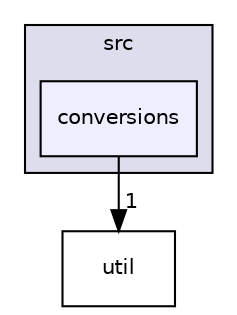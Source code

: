 digraph "src/conversions" {
  compound=true
  node [ fontsize="10", fontname="Helvetica"];
  edge [ labelfontsize="10", labelfontname="Helvetica"];
  subgraph clusterdir_68267d1309a1af8e8297ef4c3efbcdba {
    graph [ bgcolor="#ddddee", pencolor="black", label="src" fontname="Helvetica", fontsize="10", URL="dir_68267d1309a1af8e8297ef4c3efbcdba.html"]
  dir_7525d6432cd0d075dffa0aef6bc30566 [shape=box, label="conversions", style="filled", fillcolor="#eeeeff", pencolor="black", URL="dir_7525d6432cd0d075dffa0aef6bc30566.html"];
  }
  dir_b7878ad5ecbf2506f4125b9d34c97e45 [shape=box label="util" URL="dir_b7878ad5ecbf2506f4125b9d34c97e45.html"];
  dir_7525d6432cd0d075dffa0aef6bc30566->dir_b7878ad5ecbf2506f4125b9d34c97e45 [headlabel="1", labeldistance=1.5 headhref="dir_000002_000003.html"];
}
